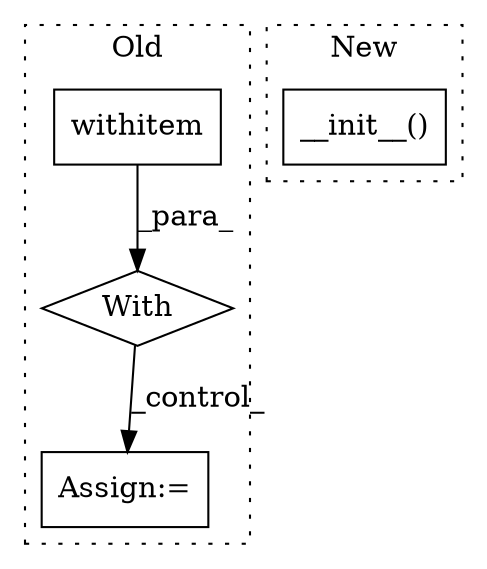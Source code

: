digraph G {
subgraph cluster0 {
1 [label="withitem" a="49" s="4998" l="8" shape="box"];
3 [label="With" a="39" s="4993,5006" l="5,36" shape="diamond"];
4 [label="Assign:=" a="68" s="5161" l="21" shape="box"];
label = "Old";
style="dotted";
}
subgraph cluster1 {
2 [label="__init__()" a="75" s="3422,3460" l="17,1" shape="box"];
label = "New";
style="dotted";
}
1 -> 3 [label="_para_"];
3 -> 4 [label="_control_"];
}